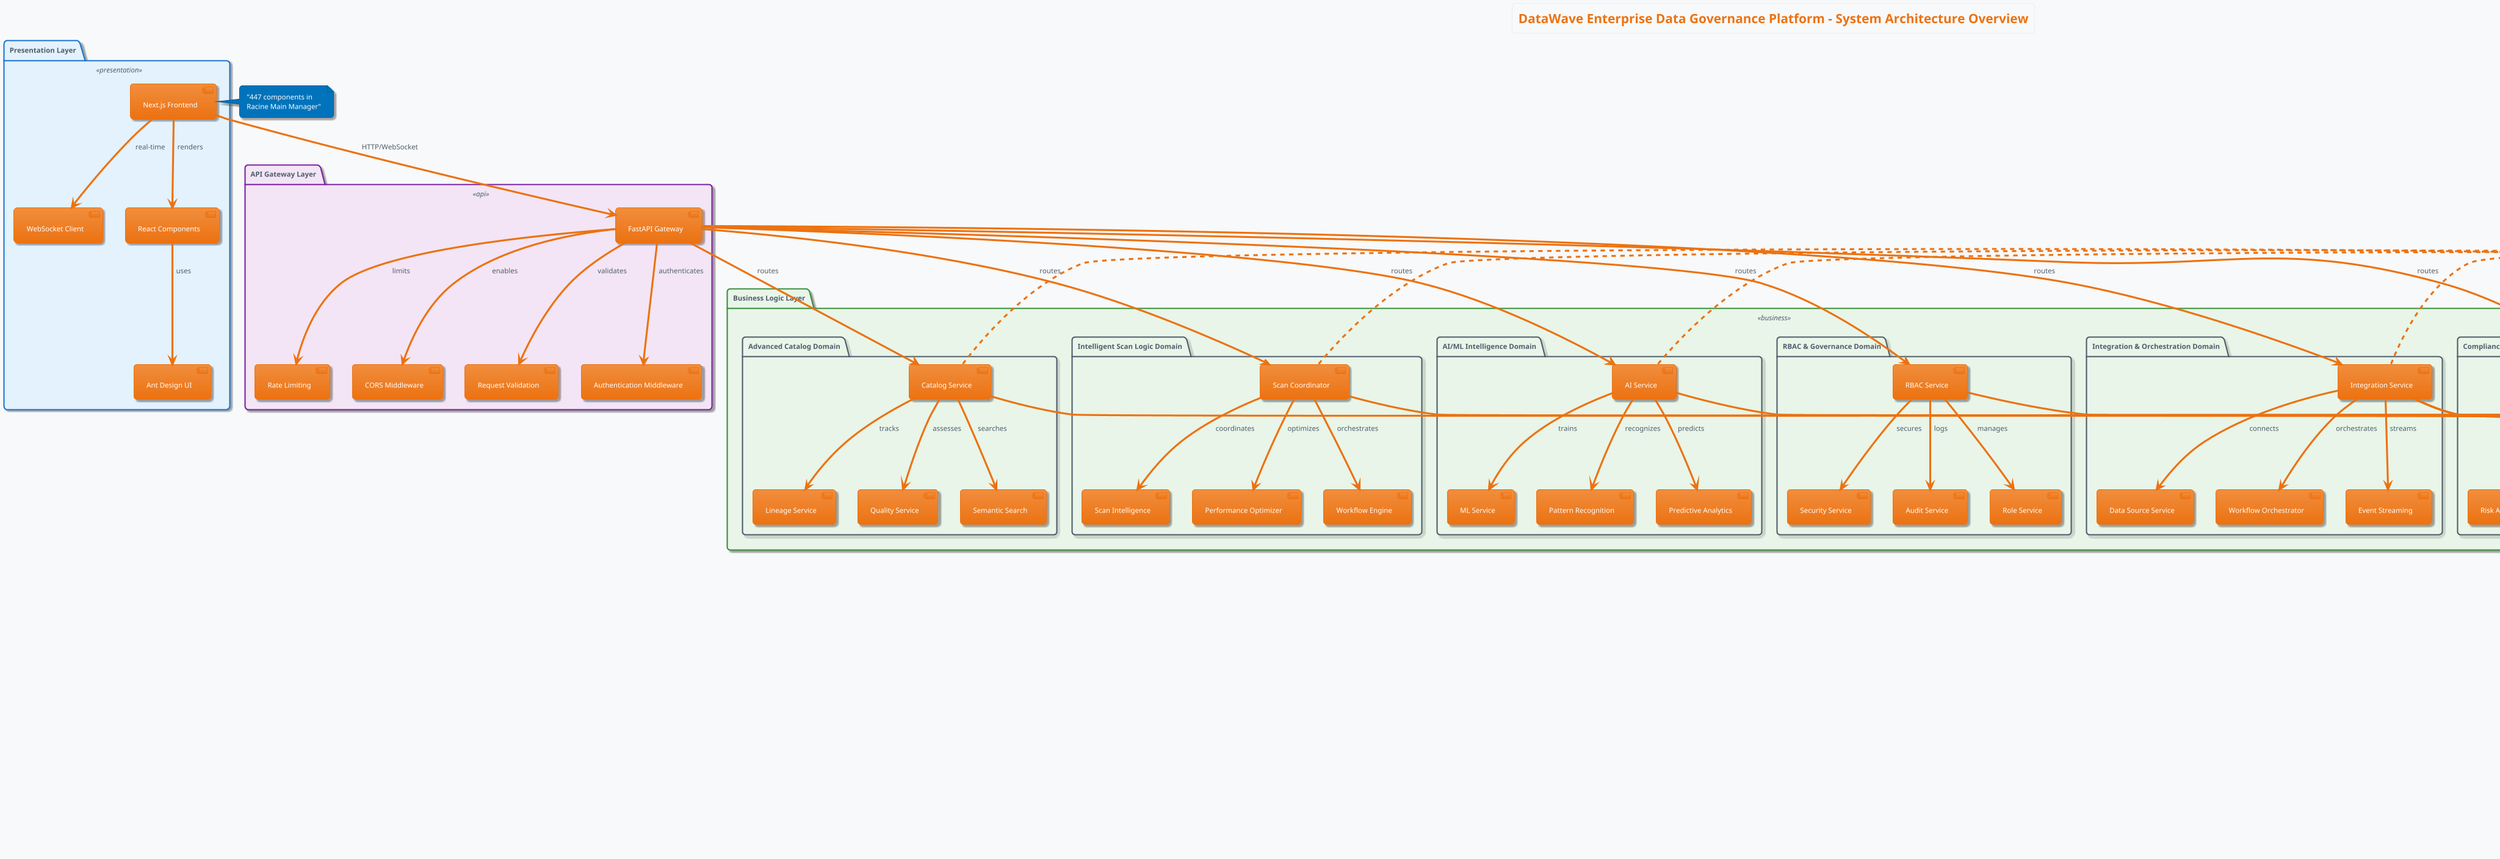 @startuml DataWave_System_Architecture_Overview
!theme aws-orange
!define RECTANGLE class

title DataWave Enterprise Data Governance Platform - System Architecture Overview

skinparam backgroundColor #f8f9fa
skinparam defaultFontName "Segoe UI"
skinparam defaultFontSize 11
skinparam roundcorner 10
skinparam shadowing true

' Define colors for different layers
skinparam package {
    BackgroundColor<<presentation>> #e3f2fd
    BorderColor<<presentation>> #1976d2
    BackgroundColor<<api>> #f3e5f5
    BorderColor<<api>> #7b1fa2
    BackgroundColor<<business>> #e8f5e8
    BorderColor<<business>> #388e3c
    BackgroundColor<<data>> #fff3e0
    BorderColor<<data>> #f57c00
    BackgroundColor<<infrastructure>> #fce4ec
    BorderColor<<infrastructure>> #c2185b
}

' Presentation Layer
package "Presentation Layer" <<presentation>> {
    [Next.js Frontend] as frontend
    [React Components] as components
    [Ant Design UI] as ui
    [WebSocket Client] as wsclient
    
    frontend --> components : renders
    components --> ui : uses
    frontend --> wsclient : real-time
}

' API Gateway Layer
package "API Gateway Layer" <<api>> {
    [FastAPI Gateway] as gateway
    [Authentication Middleware] as auth
    [Rate Limiting] as ratelimit
    [CORS Middleware] as cors
    [Request Validation] as validation
    
    gateway --> auth : authenticates
    gateway --> ratelimit : limits
    gateway --> cors : enables
    gateway --> validation : validates
}

' Business Logic Layer
package "Business Logic Layer" <<business>> {
    
    package "Advanced Catalog Domain" {
        [Catalog Service] as catalog_svc
        [Lineage Service] as lineage_svc
        [Quality Service] as quality_svc
        [Semantic Search] as semantic_svc
        
        catalog_svc --> lineage_svc : tracks
        catalog_svc --> quality_svc : assesses
        catalog_svc --> semantic_svc : searches
    }
    
    package "Intelligent Scan Logic Domain" {
        [Scan Coordinator] as scan_coord
        [Scan Intelligence] as scan_intel
        [Performance Optimizer] as perf_opt
        [Workflow Engine] as workflow
        
        scan_coord --> scan_intel : coordinates
        scan_coord --> perf_opt : optimizes
        scan_coord --> workflow : orchestrates
    }
    
    package "RBAC & Governance Domain" {
        [RBAC Service] as rbac_svc
        [Security Service] as security_svc
        [Audit Service] as audit_svc
        [Role Service] as role_svc
        
        rbac_svc --> security_svc : secures
        rbac_svc --> audit_svc : logs
        rbac_svc --> role_svc : manages
    }
    
    package "Compliance Management Domain" {
        [Compliance Service] as compliance_svc
        [Risk Assessment] as risk_svc
        [Framework Integration] as framework_svc
        [Audit Reporting] as audit_report
        
        compliance_svc --> risk_svc : assesses
        compliance_svc --> framework_svc : integrates
        compliance_svc --> audit_report : reports
    }
    
    package "AI/ML Intelligence Domain" {
        [AI Service] as ai_svc
        [ML Service] as ml_svc
        [Pattern Recognition] as pattern_svc
        [Predictive Analytics] as predict_svc
        
        ai_svc --> ml_svc : trains
        ai_svc --> pattern_svc : recognizes
        ai_svc --> predict_svc : predicts
    }
    
    package "Integration & Orchestration Domain" {
        [Integration Service] as integration_svc
        [Data Source Service] as datasource_svc
        [Workflow Orchestrator] as orchestrator
        [Event Streaming] as streaming_svc
        
        integration_svc --> datasource_svc : connects
        integration_svc --> orchestrator : orchestrates
        integration_svc --> streaming_svc : streams
    }
}

' Data Access Layer
package "Data Access Layer" <<data>> {
    [SQLModel ORM] as orm
    [Repository Pattern] as repository
    [Connection Pool] as pool
    [Query Optimizer] as optimizer
    
    orm --> repository : implements
    orm --> pool : manages
    orm --> optimizer : optimizes
}

' Infrastructure Layer
package "Infrastructure Layer" <<infrastructure>> {
    [PostgreSQL Database] as postgres
    [Redis Cache] as redis
    [Docker Containers] as docker
    [Kubernetes Orchestration] as k8s
    [Monitoring Stack] as monitoring
    
    postgres --> redis : caches
    docker --> k8s : orchestrates
    k8s --> monitoring : monitors
}

' Cross-layer connections
frontend --> gateway : HTTP/WebSocket
gateway --> catalog_svc : routes
gateway --> scan_coord : routes
gateway --> rbac_svc : routes
gateway --> compliance_svc : routes
gateway --> ai_svc : routes
gateway --> integration_svc : routes

catalog_svc --> orm : persists
scan_coord --> orm : persists
rbac_svc --> orm : persists
compliance_svc --> orm : persists
ai_svc --> orm : persists
integration_svc --> orm : persists

orm --> postgres : queries
orm --> redis : caches

' External integrations
cloud "External Systems" {
    [Azure Purview] as purview
    [AWS Glue] as glue
    [Databricks] as databricks
    [Snowflake] as snowflake
}

integration_svc --> purview : integrates
integration_svc --> glue : integrates
integration_svc --> databricks : integrates
integration_svc --> snowflake : integrates

note right of frontend : "447 components in\nRacine Main Manager"
note right of catalog_svc : "57,460 bytes\nAdvanced catalog models"
note right of scan_coord : "143,050 bytes\nIntelligent coordinator"
note right of ai_svc : "135,447 bytes\nAdvanced ML service"
note right of integration_svc : "96,038 bytes\nEnterprise integration"

@enduml

@startuml DataWave_Microservices_Topology
!theme aws-orange

title DataWave Microservices Topology & Communication Patterns

skinparam backgroundColor #f8f9fa
skinparam defaultFontName "Segoe UI"
skinparam roundcorner 15
skinparam shadowing true

' Define service categories with colors
skinparam component {
    BackgroundColor<<core>> #e8f5e8
    BorderColor<<core>> #4caf50
    BackgroundColor<<ai>> #e3f2fd
    BorderColor<<ai>> #2196f3
    BackgroundColor<<scan>> #fff3e0
    BorderColor<<scan>> #ff9800
    BackgroundColor<<compliance>> #f3e5f5
    BorderColor<<compliance>> #9c27b0
    BackgroundColor<<integration>> #fce4ec
    BorderColor<<integration>> #e91e63
    BackgroundColor<<analytics>> #e0f2f1
    BorderColor<<analytics>> #009688
}

' Core Services (15 services)
package "Core Services" {
    component [Catalog Service] <<core>>
    component [Classification Service] <<core>>
    component [Security Service] <<core>>
    component [Data Source Service] <<core>>
    component [Lineage Service] <<core>>
    component [Quality Service] <<core>>
    component [Tag Service] <<core>>
    component [User Preference Service] <<core>>
    component [Notification Service] <<core>>
    component [Report Service] <<core>>
    component [Version Service] <<core>>
    component [Backup Service] <<core>>
    component [Validation Service] <<core>>
    component [Storage Service] <<core>>
    component [Resource Service] <<core>>
}

' AI/ML Services (8 services)
package "AI/ML Services" {
    component [Advanced AI Service] <<ai>>
    component [Advanced ML Service] <<ai>>
    component [AI Tuning Service] <<ai>>
    component [Intelligence Service] <<ai>>
    component [Pattern Matching Service] <<ai>>
    component [NLP Service] <<ai>>
    component [Embedding Service] <<ai>>
    component [Model Performance Service] <<ai>>
}

' Scan Services (12 services)
package "Scan Services" {
    component [Scan Coordinator] <<scan>>
    component [Scan Orchestrator] <<scan>>
    component [Scan Intelligence] <<scan>>
    component [Scan Performance] <<scan>>
    component [Scan Workflow] <<scan>>
    component [Scan Scheduler] <<scan>>
    component [Scan Rule Service] <<scan>>
    component [Custom Scan Rules] <<scan>>
    component [Incremental Scan] <<scan>>
    component [Performance Optimizer] <<scan>>
    component [Rule Validation] <<scan>>
    component [Unified Scan Manager] <<scan>>
}

' Compliance Services (7 services)
package "Compliance Services" {
    component [Compliance Service] <<compliance>>
    component [Compliance Rules] <<compliance>>
    component [Risk Assessment] <<compliance>>
    component [Audit Service] <<compliance>>
    component [Framework Integration] <<compliance>>
    component [Compliance Production] <<compliance>>
    component [Approval Service] <<compliance>>
}

' Integration Services (6 services)
package "Integration Services" {
    component [Enterprise Integration] <<integration>>
    component [Data Source Connection] <<integration>>
    component [Integration Providers] <<integration>>
    component [Event Streaming] <<integration>>
    component [Real-time Streaming] <<integration>>
    component [Monitoring Integration] <<integration>>
}

' Analytics Services (5 services)
package "Analytics Services" {
    component [Advanced Analytics] <<analytics>>
    component [Enterprise Analytics] <<analytics>>
    component [Real-time Analytics] <<analytics>>
    component [Comprehensive Analytics] <<analytics>>
    component [Usage Analytics] <<analytics>>
}

' Communication patterns
[Catalog Service] --> [Lineage Service] : tracks lineage
[Catalog Service] --> [Quality Service] : assesses quality
[Classification Service] --> [Advanced AI Service] : AI classification
[Scan Coordinator] --> [Scan Intelligence] : intelligent coordination
[Scan Coordinator] --> [Performance Optimizer] : optimization
[Advanced AI Service] --> [Advanced ML Service] : ML operations
[Compliance Service] --> [Risk Assessment] : risk analysis
[Enterprise Integration] --> [Data Source Connection] : data connectivity
[Advanced Analytics] --> [Real-time Analytics] : real-time processing

' External communication
cloud "Message Queue" {
    [Apache Kafka] as kafka
    [Redis Pub/Sub] as redis_pubsub
}

cloud "External APIs" {
    [REST APIs] as rest
    [GraphQL] as graphql
    [WebSocket] as websocket
}

[Event Streaming] --> kafka : publishes events
[Real-time Streaming] --> redis_pubsub : real-time messages
[Enterprise Integration] --> rest : API calls
[Enterprise Integration] --> websocket : real-time updates

note top of "Core Services" : "15 Core Services\nFoundational functionality"
note top of "AI/ML Services" : "8 AI/ML Services\nIntelligent processing"
note top of "Scan Services" : "12 Scan Services\nData scanning & analysis"
note top of "Compliance Services" : "7 Compliance Services\nRegulatory compliance"
note top of "Integration Services" : "6 Integration Services\nExternal connectivity"
note top of "Analytics Services" : "5 Analytics Services\nData insights & reporting"

@enduml

@startuml DataWave_Data_Flow_Architecture
!theme aws-orange

title DataWave Data Flow & Processing Pipeline Architecture

skinparam backgroundColor #f8f9fa
skinparam defaultFontName "Segoe UI"
skinparam roundcorner 10
skinparam shadowing true

' Define processing stages with colors
skinparam rectangle {
    BackgroundColor<<ingestion>> #e8f5e8
    BorderColor<<ingestion>> #4caf50
    BackgroundColor<<processing>> #e3f2fd
    BorderColor<<processing>> #2196f3
    BackgroundColor<<analysis>> #fff3e0
    BorderColor<<analysis>> #ff9800
    BackgroundColor<<storage>> #f3e5f5
    BorderColor<<storage>> #9c27b0
    BackgroundColor<<output>> #fce4ec
    BorderColor<<output>> #e91e63
}

' Data Sources
cloud "Data Sources" {
    database "PostgreSQL" as pg
    database "MySQL" as mysql
    database "Oracle" as oracle
    database "SQL Server" as sqlserver
    storage "File Systems" as files
    cloud "Cloud Storage" as cloudstorage
    queue "Streaming Data" as streaming
}

' Data Ingestion Layer
rectangle "Data Ingestion Layer" <<ingestion>> {
    [Data Source Connectors] as connectors
    [Schema Discovery] as discovery
    [Connection Pool Manager] as poolmgr
    [Data Validation] as validation
    
    connectors --> discovery : discovers schema
    connectors --> poolmgr : manages connections
    connectors --> validation : validates data
}

' Data Processing Layer
rectangle "Data Processing Layer" <<processing>> {
    [ETL Pipeline] as etl
    [Data Transformation] as transform
    [Data Cleansing] as cleansing
    [Format Conversion] as conversion
    
    etl --> transform : transforms
    etl --> cleansing : cleanses
    etl --> conversion : converts
}

' AI/ML Analysis Layer
rectangle "AI/ML Analysis Layer" <<analysis>> {
    [AI Classification] as ai_classify
    [Pattern Recognition] as patterns
    [Quality Assessment] as quality
    [Anomaly Detection] as anomaly
    [Semantic Analysis] as semantic
    
    ai_classify --> patterns : recognizes patterns
    ai_classify --> quality : assesses quality
    ai_classify --> anomaly : detects anomalies
    ai_classify --> semantic : analyzes semantics
}

' Data Storage Layer
rectangle "Data Storage Layer" <<storage>> {
    [Metadata Repository] as metadata
    [Data Catalog] as catalog
    [Lineage Store] as lineage
    [Quality Metrics] as metrics
    [Audit Logs] as audit
    
    metadata --> catalog : catalogs
    metadata --> lineage : tracks lineage
    metadata --> metrics : stores metrics
    metadata --> audit : logs activities
}

' Output & Integration Layer
rectangle "Output & Integration Layer" <<output>> {
    [API Endpoints] as apis
    [Real-time Streaming] as realtime
    [Report Generation] as reports
    [Dashboard Updates] as dashboards
    [External Integration] as external
    
    apis --> realtime : streams data
    apis --> reports : generates reports
    apis --> dashboards : updates dashboards
    apis --> external : integrates externally
}

' Data flow connections
pg --> connectors : connects
mysql --> connectors : connects
oracle --> connectors : connects
sqlserver --> connectors : connects
files --> connectors : connects
cloudstorage --> connectors : connects
streaming --> connectors : connects

connectors --> etl : ingests data
discovery --> etl : provides schema
validation --> etl : validates

etl --> ai_classify : processes data
transform --> ai_classify : transformed data
cleansing --> ai_classify : clean data

ai_classify --> metadata : stores results
patterns --> metadata : pattern data
quality --> metadata : quality data
anomaly --> metadata : anomaly data
semantic --> metadata : semantic data

metadata --> apis : serves data
catalog --> apis : catalog data
lineage --> apis : lineage data
metrics --> apis : metrics data

' Real-time processing path
streaming --> realtime : real-time data
realtime --> dashboards : live updates

' Feedback loops
quality --> cleansing : quality feedback
anomaly --> validation : anomaly feedback
patterns --> discovery : pattern feedback

' External systems
cloud "External Systems" {
    [Azure Purview] as purview
    [AWS Glue] as glue
    [Databricks] as databricks
    [Business Intelligence] as bi
}

external --> purview : syncs metadata
external --> glue : data catalog sync
external --> databricks : ML model sync
external --> bi : analytics data

' Performance metrics
note right of connectors : "141,472 bytes\nData source connection service"
note right of ai_classify : "135,447 bytes\nAdvanced ML service"
note right of metadata : "57,460 bytes\nAdvanced catalog models"
note right of apis : "80+ API route files\nComprehensive coverage"

' Processing volumes
note bottom of etl : "Processes TB-scale\ndaily data volumes"
note bottom of ai_classify : "AI-powered classification\nwith 95%+ accuracy"
note bottom of realtime : "Sub-second latency\nfor real-time updates"

@enduml

@startuml DataWave_Security_Architecture
!theme aws-orange

title DataWave Security Architecture & Zero-Trust Model

skinparam backgroundColor #f8f9fa
skinparam defaultFontName "Segoe UI"
skinparam roundcorner 10
skinparam shadowing true

' Security zones with colors
skinparam package {
    BackgroundColor<<dmz>> #ffebee
    BorderColor<<dmz>> #f44336
    BackgroundColor<<trusted>> #e8f5e8
    BorderColor<<trusted>> #4caf50
    BackgroundColor<<secure>> #e3f2fd
    BorderColor<<secure>> #2196f3
    BackgroundColor<<restricted>> #fff3e0
    BorderColor<<restricted>> #ff9800
}

' External Zone (DMZ)
package "External Zone (DMZ)" <<dmz>> {
    [Load Balancer] as lb
    [WAF (Web Application Firewall)] as waf
    [DDoS Protection] as ddos
    [SSL/TLS Termination] as ssl
    
    lb --> waf : filters requests
    waf --> ddos : protects from attacks
    waf --> ssl : terminates SSL
}

' Authentication & Authorization Zone
package "Authentication & Authorization Zone" <<trusted>> {
    [OAuth 2.0 Provider] as oauth
    [SAML Identity Provider] as saml
    [Multi-Factor Authentication] as mfa
    [JWT Token Service] as jwt
    [Session Management] as session
    
    oauth --> mfa : requires MFA
    saml --> mfa : requires MFA
    oauth --> jwt : issues tokens
    jwt --> session : manages sessions
}

' Application Security Zone
package "Application Security Zone" <<secure>> {
    [API Gateway] as gateway
    [Rate Limiting] as ratelimit
    [Request Validation] as validation
    [RBAC Engine] as rbac
    [Audit Logger] as audit
    
    gateway --> ratelimit : limits requests
    gateway --> validation : validates input
    gateway --> rbac : enforces permissions
    gateway --> audit : logs activities
}

' Data Security Zone
package "Data Security Zone" <<restricted>> {
    [Encryption Service] as encryption
    [Key Management] as keymanagement
    [Data Masking] as masking
    [Access Control] as accesscontrol
    [Compliance Monitor] as compliance
    
    encryption --> keymanagement : manages keys
    encryption --> masking : masks sensitive data
    accesscontrol --> compliance : monitors compliance
}

' Security services
actor "External User" as user
actor "Internal User" as internal
actor "Service Account" as service

' Authentication flow
user --> lb : HTTPS request
lb --> oauth : authenticates
oauth --> mfa : requires MFA
mfa --> jwt : issues token

internal --> saml : SSO login
saml --> mfa : requires MFA
mfa --> jwt : issues token

service --> oauth : client credentials
oauth --> jwt : issues service token

' Authorization flow
jwt --> gateway : authorized request
gateway --> rbac : checks permissions
rbac --> accesscontrol : enforces access

' Data protection flow
accesscontrol --> encryption : encrypts data
encryption --> masking : masks PII
masking --> compliance : ensures compliance

' Security monitoring
[Security Information and Event Management (SIEM)] as siem
[Intrusion Detection System (IDS)] as ids
[Vulnerability Scanner] as vuln
[Security Orchestration] as orchestration

audit --> siem : security events
gateway --> ids : monitors traffic
encryption --> vuln : scans vulnerabilities
siem --> orchestration : orchestrates response

' Compliance frameworks
package "Compliance Frameworks" {
    [GDPR Compliance] as gdpr
    [HIPAA Compliance] as hipaa
    [SOX Compliance] as sox
    [PCI DSS Compliance] as pci
    [ISO 27001] as iso
}

compliance --> gdpr : ensures GDPR
compliance --> hipaa : ensures HIPAA
compliance --> sox : ensures SOX
compliance --> pci : ensures PCI DSS
compliance --> iso : ensures ISO 27001

' Zero-trust principles
note top of oauth : "Zero-Trust Principle:\nNever trust, always verify"
note top of rbac : "Least Privilege Access:\nMinimal required permissions"
note top of encryption : "Defense in Depth:\nMultiple security layers"
note top of audit : "Continuous Monitoring:\nReal-time security events"

' Security metrics
note bottom of mfa : "99.9% MFA adoption\nEnterprise-wide"
note bottom of encryption : "AES-256 encryption\nEnd-to-end security"
note bottom of audit : "100% audit coverage\nAll user activities"
note bottom of compliance : "7 compliance frameworks\nAutomated monitoring"

@enduml

@startuml DataWave_Deployment_Architecture
!theme aws-orange

title DataWave Deployment Architecture & Infrastructure

skinparam backgroundColor #f8f9fa
skinparam defaultFontName "Segoe UI"
skinparam roundcorner 10
skinparam shadowing true

' Infrastructure layers
skinparam cloud {
    BackgroundColor<<cloud>> #e3f2fd
    BorderColor<<cloud>> #1976d2
}

skinparam node {
    BackgroundColor<<k8s>> #e8f5e8
    BorderColor<<k8s>> #388e3c
    BackgroundColor<<docker>> #fff3e0
    BorderColor<<docker>> #f57c00
    BackgroundColor<<db>> #f3e5f5
    BorderColor<<db>> #7b1fa2
}

' Cloud Infrastructure
cloud "Cloud Infrastructure" <<cloud>> {
    node "Kubernetes Cluster" <<k8s>> {
        
        ' Frontend Deployment
        package "Frontend Tier" {
            node "Next.js Pods" <<docker>> {
                [Next.js App 1] as nextjs1
                [Next.js App 2] as nextjs2
                [Next.js App 3] as nextjs3
            }
            [Frontend Load Balancer] as fe_lb
            fe_lb --> nextjs1
            fe_lb --> nextjs2
            fe_lb --> nextjs3
        }
        
        ' API Gateway Tier
        package "API Gateway Tier" {
            node "Gateway Pods" <<docker>> {
                [FastAPI Gateway 1] as gateway1
                [FastAPI Gateway 2] as gateway2
                [FastAPI Gateway 3] as gateway3
            }
            [API Load Balancer] as api_lb
            api_lb --> gateway1
            api_lb --> gateway2
            api_lb --> gateway3
        }
        
        ' Microservices Tier
        package "Microservices Tier" {
            
            node "Catalog Services" <<docker>> {
                [Catalog Service Pod 1] as cat1
                [Catalog Service Pod 2] as cat2
                [Lineage Service Pod] as lineage
                [Quality Service Pod] as quality
            }
            
            node "Scan Services" <<docker>> {
                [Scan Coordinator Pod 1] as scan1
                [Scan Coordinator Pod 2] as scan2
                [Scan Intelligence Pod] as intel
                [Performance Optimizer Pod] as perf
            }
            
            node "AI/ML Services" <<docker>> {
                [AI Service Pod 1] as ai1
                [AI Service Pod 2] as ai2
                [ML Service Pod] as ml
                [Pattern Recognition Pod] as pattern
            }
            
            node "Compliance Services" <<docker>> {
                [Compliance Service Pod] as comp
                [Risk Assessment Pod] as risk
                [Audit Service Pod] as audit_pod
            }
            
            node "Integration Services" <<docker>> {
                [Integration Service Pod] as integ
                [Data Source Service Pod] as ds
                [Streaming Service Pod] as stream
            }
        }
        
        ' Data Tier
        package "Data Tier" {
            node "Database Cluster" <<db>> {
                [PostgreSQL Primary] as pg_primary
                [PostgreSQL Replica 1] as pg_replica1
                [PostgreSQL Replica 2] as pg_replica2
            }
            
            node "Cache Cluster" <<db>> {
                [Redis Master] as redis_master
                [Redis Replica 1] as redis_replica1
                [Redis Replica 2] as redis_replica2
            }
            
            pg_primary --> pg_replica1 : replication
            pg_primary --> pg_replica2 : replication
            redis_master --> redis_replica1 : replication
            redis_master --> redis_replica2 : replication
        }
    }
    
    ' External services
    [Content Delivery Network (CDN)] as cdn
    [External Load Balancer] as ext_lb
    [DNS Service] as dns
    [Certificate Manager] as cert
    
    dns --> ext_lb : routes traffic
    ext_lb --> cdn : static content
    ext_lb --> fe_lb : dynamic content
    cert --> ext_lb : SSL certificates
}

' Monitoring & Observability
cloud "Monitoring Stack" {
    [Prometheus] as prometheus
    [Grafana] as grafana
    [Elasticsearch] as elastic
    [Kibana] as kibana
    [Jaeger] as jaeger
    
    prometheus --> grafana : metrics visualization
    elastic --> kibana : log visualization
    jaeger --> grafana : tracing visualization
}

' CI/CD Pipeline
cloud "CI/CD Infrastructure" {
    [Git Repository] as git
    [CI/CD Pipeline] as cicd
    [Container Registry] as registry
    [Helm Charts] as helm
    
    git --> cicd : triggers build
    cicd --> registry : pushes images
    cicd --> helm : deploys charts
    helm --> "Kubernetes Cluster" : deploys services
}

' Service connections
fe_lb --> api_lb : API calls
api_lb --> cat1 : routes requests
api_lb --> scan1 : routes requests
api_lb --> ai1 : routes requests
api_lb --> comp : routes requests
api_lb --> integ : routes requests

cat1 --> pg_primary : database queries
scan1 --> pg_primary : database queries
ai1 --> pg_primary : database queries
comp --> pg_primary : database queries
integ --> pg_primary : database queries

cat1 --> redis_master : cache operations
scan1 --> redis_master : cache operations
ai1 --> redis_master : cache operations

' Monitoring connections
"Kubernetes Cluster" --> prometheus : metrics
"Kubernetes Cluster" --> elastic : logs
"Kubernetes Cluster" --> jaeger : traces

' Scaling annotations
note right of nextjs1 : "Auto-scaling: 3-10 pods\nCPU threshold: 70%"
note right of gateway1 : "Auto-scaling: 3-15 pods\nMemory threshold: 80%"
note right of cat1 : "Auto-scaling: 2-8 pods\nRequest rate based"
note right of scan1 : "Auto-scaling: 2-12 pods\nQueue length based"
note right of ai1 : "Auto-scaling: 2-6 pods\nGPU utilization based"

' Performance metrics
note bottom of pg_primary : "PostgreSQL Cluster\n- Primary + 2 Replicas\n- 99.99% uptime\n- Sub-10ms query latency"
note bottom of redis_master : "Redis Cluster\n- Master + 2 Replicas\n- 1M+ ops/sec\n- <1ms latency"

' Infrastructure specifications
note top of "Kubernetes Cluster" : "Kubernetes Infrastructure\n- 50+ nodes\n- 1000+ pods capacity\n- Multi-AZ deployment\n- Auto-scaling enabled"

@enduml
